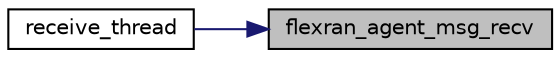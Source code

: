 digraph "flexran_agent_msg_recv"
{
 // LATEX_PDF_SIZE
  edge [fontname="Helvetica",fontsize="10",labelfontname="Helvetica",labelfontsize="10"];
  node [fontname="Helvetica",fontsize="10",shape=record];
  rankdir="RL";
  Node1 [label="flexran_agent_msg_recv",height=0.2,width=0.4,color="black", fillcolor="grey75", style="filled", fontcolor="black",tooltip=" "];
  Node1 -> Node2 [dir="back",color="midnightblue",fontsize="10",style="solid",fontname="Helvetica"];
  Node2 [label="receive_thread",height=0.2,width=0.4,color="black", fillcolor="white", style="filled",URL="$flexran__agent_8c.html#a8c79bc4f8f84645881f1623b74fbdc9d",tooltip=" "];
}
